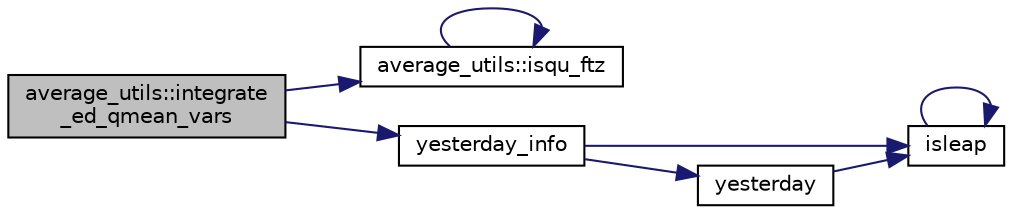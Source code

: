 digraph "average_utils::integrate_ed_qmean_vars"
{
 // LATEX_PDF_SIZE
  edge [fontname="Helvetica",fontsize="10",labelfontname="Helvetica",labelfontsize="10"];
  node [fontname="Helvetica",fontsize="10",shape=record];
  rankdir="LR";
  Node1 [label="average_utils::integrate\l_ed_qmean_vars",height=0.2,width=0.4,color="black", fillcolor="grey75", style="filled", fontcolor="black",tooltip="This subroutine integrates most of the mean diel variables. This subroutine is called after the fmean..."];
  Node1 -> Node2 [color="midnightblue",fontsize="10",style="solid",fontname="Helvetica"];
  Node2 [label="average_utils::isqu_ftz",height=0.2,width=0.4,color="black", fillcolor="white", style="filled",URL="$namespaceaverage__utils.html#ac90817fe39c27153ed7bbee2cb856611",tooltip=" "];
  Node2 -> Node2 [color="midnightblue",fontsize="10",style="solid",fontname="Helvetica"];
  Node1 -> Node3 [color="midnightblue",fontsize="10",style="solid",fontname="Helvetica"];
  Node3 [label="yesterday_info",height=0.2,width=0.4,color="black", fillcolor="white", style="filled",URL="$invmondays_8f90.html#a6d745d15d052174ca53789e14ba301df",tooltip=" "];
  Node3 -> Node4 [color="midnightblue",fontsize="10",style="solid",fontname="Helvetica"];
  Node4 [label="isleap",height=0.2,width=0.4,color="black", fillcolor="white", style="filled",URL="$dateutils_8f90.html#acbfdb1c78beb593447108203011b380c",tooltip=" "];
  Node4 -> Node4 [color="midnightblue",fontsize="10",style="solid",fontname="Helvetica"];
  Node3 -> Node5 [color="midnightblue",fontsize="10",style="solid",fontname="Helvetica"];
  Node5 [label="yesterday",height=0.2,width=0.4,color="black", fillcolor="white", style="filled",URL="$invmondays_8f90.html#a793b0c319548b2101ffe071aabc0f2f2",tooltip=" "];
  Node5 -> Node4 [color="midnightblue",fontsize="10",style="solid",fontname="Helvetica"];
}
